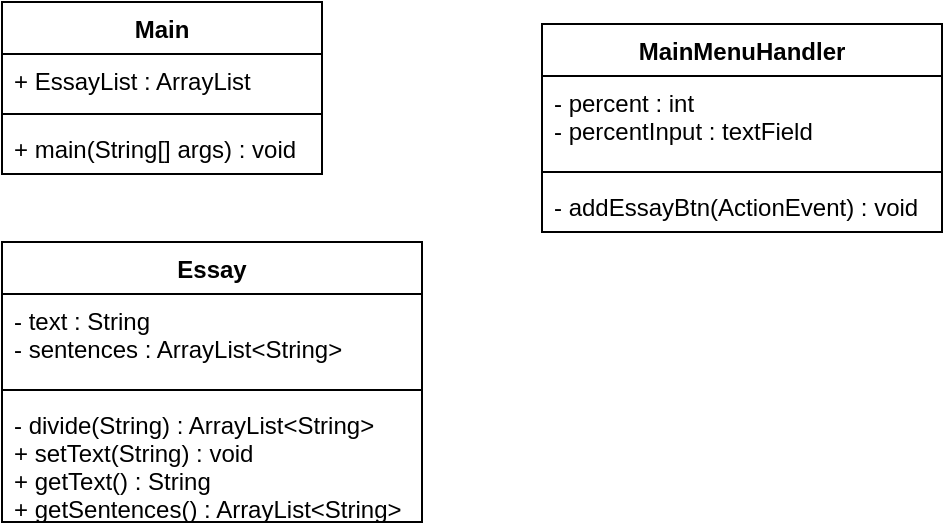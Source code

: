 <mxfile version="20.7.4" type="github">
  <diagram id="8rvcSwTFGWj2J242Crnc" name="Page-1">
    <mxGraphModel dx="750" dy="415" grid="1" gridSize="10" guides="1" tooltips="1" connect="1" arrows="1" fold="1" page="1" pageScale="1" pageWidth="850" pageHeight="1100" math="0" shadow="0">
      <root>
        <mxCell id="0" />
        <mxCell id="1" parent="0" />
        <mxCell id="NwdP5IopwEeq5WQg2_iz-1" value="Main" style="swimlane;fontStyle=1;align=center;verticalAlign=top;childLayout=stackLayout;horizontal=1;startSize=26;horizontalStack=0;resizeParent=1;resizeParentMax=0;resizeLast=0;collapsible=1;marginBottom=0;" vertex="1" parent="1">
          <mxGeometry x="270" y="170" width="160" height="86" as="geometry" />
        </mxCell>
        <mxCell id="NwdP5IopwEeq5WQg2_iz-2" value="+ EssayList : ArrayList" style="text;strokeColor=none;fillColor=none;align=left;verticalAlign=top;spacingLeft=4;spacingRight=4;overflow=hidden;rotatable=0;points=[[0,0.5],[1,0.5]];portConstraint=eastwest;" vertex="1" parent="NwdP5IopwEeq5WQg2_iz-1">
          <mxGeometry y="26" width="160" height="26" as="geometry" />
        </mxCell>
        <mxCell id="NwdP5IopwEeq5WQg2_iz-5" value="" style="line;strokeWidth=1;fillColor=none;align=left;verticalAlign=middle;spacingTop=-1;spacingLeft=3;spacingRight=3;rotatable=0;labelPosition=right;points=[];portConstraint=eastwest;strokeColor=inherit;" vertex="1" parent="NwdP5IopwEeq5WQg2_iz-1">
          <mxGeometry y="52" width="160" height="8" as="geometry" />
        </mxCell>
        <mxCell id="NwdP5IopwEeq5WQg2_iz-4" value="+ main(String[] args) : void" style="text;strokeColor=none;fillColor=none;align=left;verticalAlign=top;spacingLeft=4;spacingRight=4;overflow=hidden;rotatable=0;points=[[0,0.5],[1,0.5]];portConstraint=eastwest;" vertex="1" parent="NwdP5IopwEeq5WQg2_iz-1">
          <mxGeometry y="60" width="160" height="26" as="geometry" />
        </mxCell>
        <mxCell id="NwdP5IopwEeq5WQg2_iz-6" value="Essay" style="swimlane;fontStyle=1;align=center;verticalAlign=top;childLayout=stackLayout;horizontal=1;startSize=26;horizontalStack=0;resizeParent=1;resizeParentMax=0;resizeLast=0;collapsible=1;marginBottom=0;" vertex="1" parent="1">
          <mxGeometry x="270" y="290" width="210" height="140" as="geometry" />
        </mxCell>
        <mxCell id="NwdP5IopwEeq5WQg2_iz-7" value="- text : String&#xa;- sentences : ArrayList&lt;String&gt;" style="text;strokeColor=none;fillColor=none;align=left;verticalAlign=top;spacingLeft=4;spacingRight=4;overflow=hidden;rotatable=0;points=[[0,0.5],[1,0.5]];portConstraint=eastwest;" vertex="1" parent="NwdP5IopwEeq5WQg2_iz-6">
          <mxGeometry y="26" width="210" height="44" as="geometry" />
        </mxCell>
        <mxCell id="NwdP5IopwEeq5WQg2_iz-8" value="" style="line;strokeWidth=1;fillColor=none;align=left;verticalAlign=middle;spacingTop=-1;spacingLeft=3;spacingRight=3;rotatable=0;labelPosition=right;points=[];portConstraint=eastwest;strokeColor=inherit;" vertex="1" parent="NwdP5IopwEeq5WQg2_iz-6">
          <mxGeometry y="70" width="210" height="8" as="geometry" />
        </mxCell>
        <mxCell id="NwdP5IopwEeq5WQg2_iz-9" value="- divide(String) : ArrayList&lt;String&gt;&#xa;+ setText(String) : void&#xa;+ getText() : String&#xa;+ getSentences() : ArrayList&lt;String&gt;" style="text;strokeColor=none;fillColor=none;align=left;verticalAlign=top;spacingLeft=4;spacingRight=4;overflow=hidden;rotatable=0;points=[[0,0.5],[1,0.5]];portConstraint=eastwest;" vertex="1" parent="NwdP5IopwEeq5WQg2_iz-6">
          <mxGeometry y="78" width="210" height="62" as="geometry" />
        </mxCell>
        <mxCell id="NwdP5IopwEeq5WQg2_iz-11" value="MainMenuHandler" style="swimlane;fontStyle=1;align=center;verticalAlign=top;childLayout=stackLayout;horizontal=1;startSize=26;horizontalStack=0;resizeParent=1;resizeParentMax=0;resizeLast=0;collapsible=1;marginBottom=0;" vertex="1" parent="1">
          <mxGeometry x="540" y="181" width="200" height="104" as="geometry" />
        </mxCell>
        <mxCell id="NwdP5IopwEeq5WQg2_iz-12" value="- percent : int&#xa;- percentInput : textField" style="text;strokeColor=none;fillColor=none;align=left;verticalAlign=top;spacingLeft=4;spacingRight=4;overflow=hidden;rotatable=0;points=[[0,0.5],[1,0.5]];portConstraint=eastwest;" vertex="1" parent="NwdP5IopwEeq5WQg2_iz-11">
          <mxGeometry y="26" width="200" height="44" as="geometry" />
        </mxCell>
        <mxCell id="NwdP5IopwEeq5WQg2_iz-13" value="" style="line;strokeWidth=1;fillColor=none;align=left;verticalAlign=middle;spacingTop=-1;spacingLeft=3;spacingRight=3;rotatable=0;labelPosition=right;points=[];portConstraint=eastwest;strokeColor=inherit;" vertex="1" parent="NwdP5IopwEeq5WQg2_iz-11">
          <mxGeometry y="70" width="200" height="8" as="geometry" />
        </mxCell>
        <mxCell id="NwdP5IopwEeq5WQg2_iz-14" value="- addEssayBtn(ActionEvent) : void" style="text;strokeColor=none;fillColor=none;align=left;verticalAlign=top;spacingLeft=4;spacingRight=4;overflow=hidden;rotatable=0;points=[[0,0.5],[1,0.5]];portConstraint=eastwest;" vertex="1" parent="NwdP5IopwEeq5WQg2_iz-11">
          <mxGeometry y="78" width="200" height="26" as="geometry" />
        </mxCell>
      </root>
    </mxGraphModel>
  </diagram>
</mxfile>
